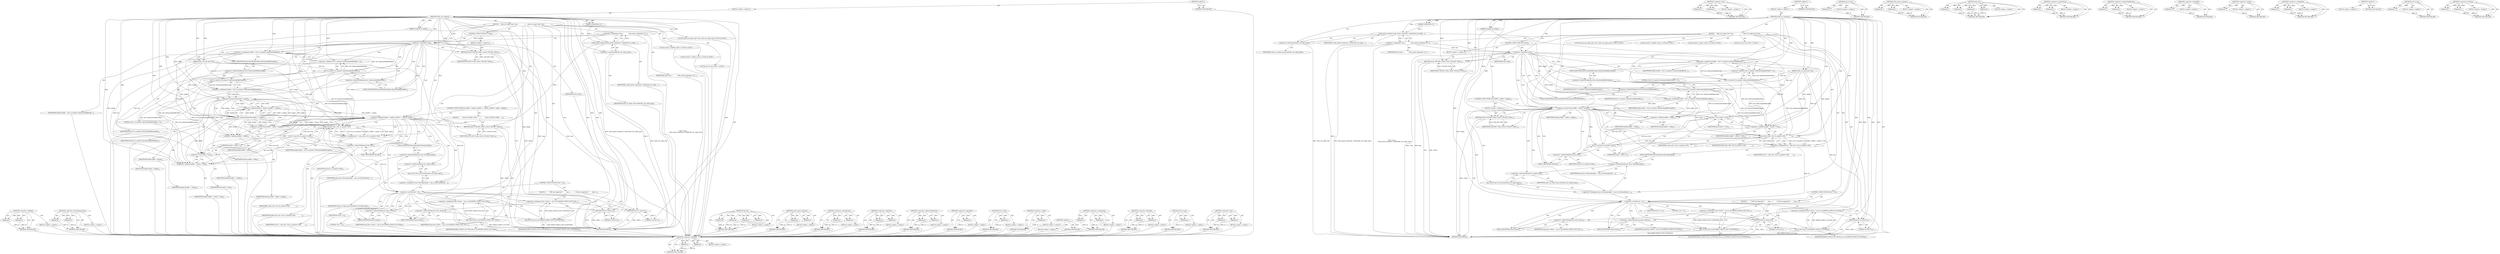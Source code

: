 digraph "&lt;operator&gt;.cast" {
vulnerable_141 [label=<(METHOD,&lt;operator&gt;.addition)>];
vulnerable_142 [label=<(PARAM,p1)>];
vulnerable_143 [label=<(PARAM,p2)>];
vulnerable_144 [label=<(BLOCK,&lt;empty&gt;,&lt;empty&gt;)>];
vulnerable_145 [label=<(METHOD_RETURN,ANY)>];
vulnerable_167 [label=<(METHOD,&lt;operator&gt;.cast)>];
vulnerable_168 [label=<(PARAM,p1)>];
vulnerable_169 [label=<(PARAM,p2)>];
vulnerable_170 [label=<(BLOCK,&lt;empty&gt;,&lt;empty&gt;)>];
vulnerable_171 [label=<(METHOD_RETURN,ANY)>];
vulnerable_6 [label=<(METHOD,&lt;global&gt;)<SUB>1</SUB>>];
vulnerable_7 [label=<(BLOCK,&lt;empty&gt;,&lt;empty&gt;)<SUB>1</SUB>>];
vulnerable_8 [label=<(METHOD,rndis_set_response)<SUB>1</SUB>>];
vulnerable_9 [label=<(PARAM,USBNetState *s)<SUB>1</SUB>>];
vulnerable_10 [label=<(PARAM,rndis_set_msg_type *buf)<SUB>2</SUB>>];
vulnerable_11 [label=<(PARAM,unsigned int length)<SUB>2</SUB>>];
vulnerable_12 [label=<(BLOCK,{
    rndis_set_cmplt_type *resp =
            ...,{
    rndis_set_cmplt_type *resp =
            ...)<SUB>3</SUB>>];
vulnerable_13 [label="<(LOCAL,rndis_set_cmplt_type* resp: rndis_set_cmplt_type*)<SUB>4</SUB>>"];
vulnerable_14 [label=<(&lt;operator&gt;.assignment,*resp =
            rndis_queue_response(s, siz...)<SUB>4</SUB>>];
vulnerable_15 [label=<(IDENTIFIER,resp,*resp =
            rndis_queue_response(s, siz...)<SUB>4</SUB>>];
vulnerable_16 [label=<(rndis_queue_response,rndis_queue_response(s, sizeof(rndis_set_cmplt_...)<SUB>5</SUB>>];
vulnerable_17 [label=<(IDENTIFIER,s,rndis_queue_response(s, sizeof(rndis_set_cmplt_...)<SUB>5</SUB>>];
vulnerable_18 [label=<(&lt;operator&gt;.sizeOf,sizeof(rndis_set_cmplt_type))<SUB>5</SUB>>];
vulnerable_19 [label=<(IDENTIFIER,rndis_set_cmplt_type,sizeof(rndis_set_cmplt_type))<SUB>5</SUB>>];
vulnerable_20 [label="<(LOCAL,uint32_t bufoffs: uint32_t)<SUB>6</SUB>>"];
vulnerable_21 [label="<(LOCAL,uint32_t buflen: uint32_t)<SUB>6</SUB>>"];
vulnerable_22 [label="<(LOCAL,int ret: int)<SUB>7</SUB>>"];
vulnerable_23 [label=<(CONTROL_STRUCTURE,IF,if (!resp))<SUB>9</SUB>>];
vulnerable_24 [label=<(&lt;operator&gt;.logicalNot,!resp)<SUB>9</SUB>>];
vulnerable_25 [label=<(IDENTIFIER,resp,!resp)<SUB>9</SUB>>];
vulnerable_26 [label=<(BLOCK,&lt;empty&gt;,&lt;empty&gt;)<SUB>10</SUB>>];
vulnerable_27 [label=<(RETURN,return USB_RET_STALL;,return USB_RET_STALL;)<SUB>10</SUB>>];
vulnerable_28 [label=<(IDENTIFIER,USB_RET_STALL,return USB_RET_STALL;)<SUB>10</SUB>>];
vulnerable_29 [label=<(&lt;operator&gt;.assignment,bufoffs = le32_to_cpu(buf-&gt;InformationBufferOff...)<SUB>13</SUB>>];
vulnerable_30 [label=<(IDENTIFIER,bufoffs,bufoffs = le32_to_cpu(buf-&gt;InformationBufferOff...)<SUB>13</SUB>>];
vulnerable_31 [label=<(&lt;operator&gt;.addition,le32_to_cpu(buf-&gt;InformationBufferOffset) + 8)<SUB>13</SUB>>];
vulnerable_32 [label=<(le32_to_cpu,le32_to_cpu(buf-&gt;InformationBufferOffset))<SUB>13</SUB>>];
vulnerable_33 [label=<(&lt;operator&gt;.indirectFieldAccess,buf-&gt;InformationBufferOffset)<SUB>13</SUB>>];
vulnerable_34 [label=<(IDENTIFIER,buf,le32_to_cpu(buf-&gt;InformationBufferOffset))<SUB>13</SUB>>];
vulnerable_35 [label=<(FIELD_IDENTIFIER,InformationBufferOffset,InformationBufferOffset)<SUB>13</SUB>>];
vulnerable_36 [label=<(LITERAL,8,le32_to_cpu(buf-&gt;InformationBufferOffset) + 8)<SUB>13</SUB>>];
vulnerable_37 [label=<(&lt;operator&gt;.assignment,buflen = le32_to_cpu(buf-&gt;InformationBufferLength))<SUB>14</SUB>>];
vulnerable_38 [label=<(IDENTIFIER,buflen,buflen = le32_to_cpu(buf-&gt;InformationBufferLength))<SUB>14</SUB>>];
vulnerable_39 [label=<(le32_to_cpu,le32_to_cpu(buf-&gt;InformationBufferLength))<SUB>14</SUB>>];
vulnerable_40 [label=<(&lt;operator&gt;.indirectFieldAccess,buf-&gt;InformationBufferLength)<SUB>14</SUB>>];
vulnerable_41 [label=<(IDENTIFIER,buf,le32_to_cpu(buf-&gt;InformationBufferLength))<SUB>14</SUB>>];
vulnerable_42 [label=<(FIELD_IDENTIFIER,InformationBufferLength,InformationBufferLength)<SUB>14</SUB>>];
vulnerable_43 [label=<(CONTROL_STRUCTURE,IF,if (bufoffs + buflen &gt; length))<SUB>15</SUB>>];
vulnerable_44 [label=<(&lt;operator&gt;.greaterThan,bufoffs + buflen &gt; length)<SUB>15</SUB>>];
vulnerable_45 [label=<(&lt;operator&gt;.addition,bufoffs + buflen)<SUB>15</SUB>>];
vulnerable_46 [label=<(IDENTIFIER,bufoffs,bufoffs + buflen)<SUB>15</SUB>>];
vulnerable_47 [label=<(IDENTIFIER,buflen,bufoffs + buflen)<SUB>15</SUB>>];
vulnerable_48 [label=<(IDENTIFIER,length,bufoffs + buflen &gt; length)<SUB>15</SUB>>];
vulnerable_49 [label=<(BLOCK,&lt;empty&gt;,&lt;empty&gt;)<SUB>16</SUB>>];
vulnerable_50 [label=<(RETURN,return USB_RET_STALL;,return USB_RET_STALL;)<SUB>16</SUB>>];
vulnerable_51 [label=<(IDENTIFIER,USB_RET_STALL,return USB_RET_STALL;)<SUB>16</SUB>>];
vulnerable_52 [label=<(&lt;operator&gt;.assignment,ret = ndis_set(s, le32_to_cpu(buf-&gt;OID),
      ...)<SUB>18</SUB>>];
vulnerable_53 [label=<(IDENTIFIER,ret,ret = ndis_set(s, le32_to_cpu(buf-&gt;OID),
      ...)<SUB>18</SUB>>];
vulnerable_54 [label=<(ndis_set,ndis_set(s, le32_to_cpu(buf-&gt;OID),
            ...)<SUB>18</SUB>>];
vulnerable_55 [label=<(IDENTIFIER,s,ndis_set(s, le32_to_cpu(buf-&gt;OID),
            ...)<SUB>18</SUB>>];
vulnerable_56 [label=<(le32_to_cpu,le32_to_cpu(buf-&gt;OID))<SUB>18</SUB>>];
vulnerable_57 [label=<(&lt;operator&gt;.indirectFieldAccess,buf-&gt;OID)<SUB>18</SUB>>];
vulnerable_58 [label=<(IDENTIFIER,buf,le32_to_cpu(buf-&gt;OID))<SUB>18</SUB>>];
vulnerable_59 [label=<(FIELD_IDENTIFIER,OID,OID)<SUB>18</SUB>>];
vulnerable_60 [label=<(&lt;operator&gt;.addition,bufoffs + (uint8_t *) buf)<SUB>19</SUB>>];
vulnerable_61 [label=<(IDENTIFIER,bufoffs,bufoffs + (uint8_t *) buf)<SUB>19</SUB>>];
vulnerable_62 [label=<(&lt;operator&gt;.cast,(uint8_t *) buf)<SUB>19</SUB>>];
vulnerable_63 [label=<(UNKNOWN,uint8_t *,uint8_t *)<SUB>19</SUB>>];
vulnerable_64 [label=<(IDENTIFIER,buf,(uint8_t *) buf)<SUB>19</SUB>>];
vulnerable_65 [label=<(IDENTIFIER,buflen,ndis_set(s, le32_to_cpu(buf-&gt;OID),
            ...)<SUB>19</SUB>>];
vulnerable_66 [label=<(&lt;operator&gt;.assignment,resp-&gt;MessageLength = cpu_to_le32(sizeof(rndis_...)<SUB>20</SUB>>];
vulnerable_67 [label=<(&lt;operator&gt;.indirectFieldAccess,resp-&gt;MessageLength)<SUB>20</SUB>>];
vulnerable_68 [label=<(IDENTIFIER,resp,resp-&gt;MessageLength = cpu_to_le32(sizeof(rndis_...)<SUB>20</SUB>>];
vulnerable_69 [label=<(FIELD_IDENTIFIER,MessageLength,MessageLength)<SUB>20</SUB>>];
vulnerable_70 [label=<(cpu_to_le32,cpu_to_le32(sizeof(rndis_set_cmplt_type)))<SUB>20</SUB>>];
vulnerable_71 [label=<(&lt;operator&gt;.sizeOf,sizeof(rndis_set_cmplt_type))<SUB>20</SUB>>];
vulnerable_72 [label=<(IDENTIFIER,rndis_set_cmplt_type,sizeof(rndis_set_cmplt_type))<SUB>20</SUB>>];
vulnerable_73 [label=<(CONTROL_STRUCTURE,IF,if (ret &lt; 0))<SUB>21</SUB>>];
vulnerable_74 [label=<(&lt;operator&gt;.lessThan,ret &lt; 0)<SUB>21</SUB>>];
vulnerable_75 [label=<(IDENTIFIER,ret,ret &lt; 0)<SUB>21</SUB>>];
vulnerable_76 [label=<(LITERAL,0,ret &lt; 0)<SUB>21</SUB>>];
vulnerable_77 [label=<(BLOCK,{
        /* OID not supported */
        resp-...,{
        /* OID not supported */
        resp-...)<SUB>21</SUB>>];
vulnerable_78 [label=<(&lt;operator&gt;.assignment,resp-&gt;Status = cpu_to_le32(RNDIS_STATUS_NOT_SUP...)<SUB>23</SUB>>];
vulnerable_79 [label=<(&lt;operator&gt;.indirectFieldAccess,resp-&gt;Status)<SUB>23</SUB>>];
vulnerable_80 [label=<(IDENTIFIER,resp,resp-&gt;Status = cpu_to_le32(RNDIS_STATUS_NOT_SUP...)<SUB>23</SUB>>];
vulnerable_81 [label=<(FIELD_IDENTIFIER,Status,Status)<SUB>23</SUB>>];
vulnerable_82 [label=<(cpu_to_le32,cpu_to_le32(RNDIS_STATUS_NOT_SUPPORTED))<SUB>23</SUB>>];
vulnerable_83 [label=<(IDENTIFIER,RNDIS_STATUS_NOT_SUPPORTED,cpu_to_le32(RNDIS_STATUS_NOT_SUPPORTED))<SUB>23</SUB>>];
vulnerable_84 [label=<(RETURN,return 0;,return 0;)<SUB>24</SUB>>];
vulnerable_85 [label=<(LITERAL,0,return 0;)<SUB>24</SUB>>];
vulnerable_86 [label=<(&lt;operator&gt;.assignment,resp-&gt;Status = cpu_to_le32(RNDIS_STATUS_SUCCESS))<SUB>26</SUB>>];
vulnerable_87 [label=<(&lt;operator&gt;.indirectFieldAccess,resp-&gt;Status)<SUB>26</SUB>>];
vulnerable_88 [label=<(IDENTIFIER,resp,resp-&gt;Status = cpu_to_le32(RNDIS_STATUS_SUCCESS))<SUB>26</SUB>>];
vulnerable_89 [label=<(FIELD_IDENTIFIER,Status,Status)<SUB>26</SUB>>];
vulnerable_90 [label=<(cpu_to_le32,cpu_to_le32(RNDIS_STATUS_SUCCESS))<SUB>26</SUB>>];
vulnerable_91 [label=<(IDENTIFIER,RNDIS_STATUS_SUCCESS,cpu_to_le32(RNDIS_STATUS_SUCCESS))<SUB>26</SUB>>];
vulnerable_92 [label=<(RETURN,return 0;,return 0;)<SUB>28</SUB>>];
vulnerable_93 [label=<(LITERAL,0,return 0;)<SUB>28</SUB>>];
vulnerable_94 [label=<(METHOD_RETURN,int)<SUB>1</SUB>>];
vulnerable_96 [label=<(METHOD_RETURN,ANY)<SUB>1</SUB>>];
vulnerable_172 [label=<(METHOD,cpu_to_le32)>];
vulnerable_173 [label=<(PARAM,p1)>];
vulnerable_174 [label=<(BLOCK,&lt;empty&gt;,&lt;empty&gt;)>];
vulnerable_175 [label=<(METHOD_RETURN,ANY)>];
vulnerable_128 [label=<(METHOD,rndis_queue_response)>];
vulnerable_129 [label=<(PARAM,p1)>];
vulnerable_130 [label=<(PARAM,p2)>];
vulnerable_131 [label=<(BLOCK,&lt;empty&gt;,&lt;empty&gt;)>];
vulnerable_132 [label=<(METHOD_RETURN,ANY)>];
vulnerable_160 [label=<(METHOD,ndis_set)>];
vulnerable_161 [label=<(PARAM,p1)>];
vulnerable_162 [label=<(PARAM,p2)>];
vulnerable_163 [label=<(PARAM,p3)>];
vulnerable_164 [label=<(PARAM,p4)>];
vulnerable_165 [label=<(BLOCK,&lt;empty&gt;,&lt;empty&gt;)>];
vulnerable_166 [label=<(METHOD_RETURN,ANY)>];
vulnerable_155 [label=<(METHOD,&lt;operator&gt;.greaterThan)>];
vulnerable_156 [label=<(PARAM,p1)>];
vulnerable_157 [label=<(PARAM,p2)>];
vulnerable_158 [label=<(BLOCK,&lt;empty&gt;,&lt;empty&gt;)>];
vulnerable_159 [label=<(METHOD_RETURN,ANY)>];
vulnerable_150 [label=<(METHOD,&lt;operator&gt;.indirectFieldAccess)>];
vulnerable_151 [label=<(PARAM,p1)>];
vulnerable_152 [label=<(PARAM,p2)>];
vulnerable_153 [label=<(BLOCK,&lt;empty&gt;,&lt;empty&gt;)>];
vulnerable_154 [label=<(METHOD_RETURN,ANY)>];
vulnerable_137 [label=<(METHOD,&lt;operator&gt;.logicalNot)>];
vulnerable_138 [label=<(PARAM,p1)>];
vulnerable_139 [label=<(BLOCK,&lt;empty&gt;,&lt;empty&gt;)>];
vulnerable_140 [label=<(METHOD_RETURN,ANY)>];
vulnerable_133 [label=<(METHOD,&lt;operator&gt;.sizeOf)>];
vulnerable_134 [label=<(PARAM,p1)>];
vulnerable_135 [label=<(BLOCK,&lt;empty&gt;,&lt;empty&gt;)>];
vulnerable_136 [label=<(METHOD_RETURN,ANY)>];
vulnerable_123 [label=<(METHOD,&lt;operator&gt;.assignment)>];
vulnerable_124 [label=<(PARAM,p1)>];
vulnerable_125 [label=<(PARAM,p2)>];
vulnerable_126 [label=<(BLOCK,&lt;empty&gt;,&lt;empty&gt;)>];
vulnerable_127 [label=<(METHOD_RETURN,ANY)>];
vulnerable_117 [label=<(METHOD,&lt;global&gt;)<SUB>1</SUB>>];
vulnerable_118 [label=<(BLOCK,&lt;empty&gt;,&lt;empty&gt;)>];
vulnerable_119 [label=<(METHOD_RETURN,ANY)>];
vulnerable_146 [label=<(METHOD,le32_to_cpu)>];
vulnerable_147 [label=<(PARAM,p1)>];
vulnerable_148 [label=<(BLOCK,&lt;empty&gt;,&lt;empty&gt;)>];
vulnerable_149 [label=<(METHOD_RETURN,ANY)>];
vulnerable_176 [label=<(METHOD,&lt;operator&gt;.lessThan)>];
vulnerable_177 [label=<(PARAM,p1)>];
vulnerable_178 [label=<(PARAM,p2)>];
vulnerable_179 [label=<(BLOCK,&lt;empty&gt;,&lt;empty&gt;)>];
vulnerable_180 [label=<(METHOD_RETURN,ANY)>];
fixed_149 [label=<(METHOD,&lt;operator&gt;.addition)>];
fixed_150 [label=<(PARAM,p1)>];
fixed_151 [label=<(PARAM,p2)>];
fixed_152 [label=<(BLOCK,&lt;empty&gt;,&lt;empty&gt;)>];
fixed_153 [label=<(METHOD_RETURN,ANY)>];
fixed_173 [label=<(METHOD,&lt;operator&gt;.greaterEqualsThan)>];
fixed_174 [label=<(PARAM,p1)>];
fixed_175 [label=<(PARAM,p2)>];
fixed_176 [label=<(BLOCK,&lt;empty&gt;,&lt;empty&gt;)>];
fixed_177 [label=<(METHOD_RETURN,ANY)>];
fixed_6 [label=<(METHOD,&lt;global&gt;)<SUB>1</SUB>>];
fixed_7 [label=<(BLOCK,&lt;empty&gt;,&lt;empty&gt;)<SUB>1</SUB>>];
fixed_8 [label=<(METHOD,rndis_set_response)<SUB>1</SUB>>];
fixed_9 [label=<(PARAM,USBNetState *s)<SUB>1</SUB>>];
fixed_10 [label=<(PARAM,rndis_set_msg_type *buf)<SUB>2</SUB>>];
fixed_11 [label=<(PARAM,unsigned int length)<SUB>2</SUB>>];
fixed_12 [label=<(BLOCK,{
    rndis_set_cmplt_type *resp =
            ...,{
    rndis_set_cmplt_type *resp =
            ...)<SUB>3</SUB>>];
fixed_13 [label="<(LOCAL,rndis_set_cmplt_type* resp: rndis_set_cmplt_type*)<SUB>4</SUB>>"];
fixed_14 [label=<(&lt;operator&gt;.assignment,*resp =
            rndis_queue_response(s, siz...)<SUB>4</SUB>>];
fixed_15 [label=<(IDENTIFIER,resp,*resp =
            rndis_queue_response(s, siz...)<SUB>4</SUB>>];
fixed_16 [label=<(rndis_queue_response,rndis_queue_response(s, sizeof(rndis_set_cmplt_...)<SUB>5</SUB>>];
fixed_17 [label=<(IDENTIFIER,s,rndis_queue_response(s, sizeof(rndis_set_cmplt_...)<SUB>5</SUB>>];
fixed_18 [label=<(&lt;operator&gt;.sizeOf,sizeof(rndis_set_cmplt_type))<SUB>5</SUB>>];
fixed_19 [label=<(IDENTIFIER,rndis_set_cmplt_type,sizeof(rndis_set_cmplt_type))<SUB>5</SUB>>];
fixed_20 [label="<(LOCAL,uint32_t bufoffs: uint32_t)<SUB>6</SUB>>"];
fixed_21 [label="<(LOCAL,uint32_t buflen: uint32_t)<SUB>6</SUB>>"];
fixed_22 [label="<(LOCAL,int ret: int)<SUB>7</SUB>>"];
fixed_23 [label=<(CONTROL_STRUCTURE,IF,if (!resp))<SUB>9</SUB>>];
fixed_24 [label=<(&lt;operator&gt;.logicalNot,!resp)<SUB>9</SUB>>];
fixed_25 [label=<(IDENTIFIER,resp,!resp)<SUB>9</SUB>>];
fixed_26 [label=<(BLOCK,&lt;empty&gt;,&lt;empty&gt;)<SUB>10</SUB>>];
fixed_27 [label=<(RETURN,return USB_RET_STALL;,return USB_RET_STALL;)<SUB>10</SUB>>];
fixed_28 [label=<(IDENTIFIER,USB_RET_STALL,return USB_RET_STALL;)<SUB>10</SUB>>];
fixed_29 [label=<(&lt;operator&gt;.assignment,bufoffs = le32_to_cpu(buf-&gt;InformationBufferOff...)<SUB>13</SUB>>];
fixed_30 [label=<(IDENTIFIER,bufoffs,bufoffs = le32_to_cpu(buf-&gt;InformationBufferOff...)<SUB>13</SUB>>];
fixed_31 [label=<(&lt;operator&gt;.addition,le32_to_cpu(buf-&gt;InformationBufferOffset) + 8)<SUB>13</SUB>>];
fixed_32 [label=<(le32_to_cpu,le32_to_cpu(buf-&gt;InformationBufferOffset))<SUB>13</SUB>>];
fixed_33 [label=<(&lt;operator&gt;.indirectFieldAccess,buf-&gt;InformationBufferOffset)<SUB>13</SUB>>];
fixed_34 [label=<(IDENTIFIER,buf,le32_to_cpu(buf-&gt;InformationBufferOffset))<SUB>13</SUB>>];
fixed_35 [label=<(FIELD_IDENTIFIER,InformationBufferOffset,InformationBufferOffset)<SUB>13</SUB>>];
fixed_36 [label=<(LITERAL,8,le32_to_cpu(buf-&gt;InformationBufferOffset) + 8)<SUB>13</SUB>>];
fixed_37 [label=<(&lt;operator&gt;.assignment,buflen = le32_to_cpu(buf-&gt;InformationBufferLength))<SUB>14</SUB>>];
fixed_38 [label=<(IDENTIFIER,buflen,buflen = le32_to_cpu(buf-&gt;InformationBufferLength))<SUB>14</SUB>>];
fixed_39 [label=<(le32_to_cpu,le32_to_cpu(buf-&gt;InformationBufferLength))<SUB>14</SUB>>];
fixed_40 [label=<(&lt;operator&gt;.indirectFieldAccess,buf-&gt;InformationBufferLength)<SUB>14</SUB>>];
fixed_41 [label=<(IDENTIFIER,buf,le32_to_cpu(buf-&gt;InformationBufferLength))<SUB>14</SUB>>];
fixed_42 [label=<(FIELD_IDENTIFIER,InformationBufferLength,InformationBufferLength)<SUB>14</SUB>>];
fixed_43 [label=<(CONTROL_STRUCTURE,IF,if (buflen &gt; length || bufoffs &gt;= length || bufoffs + buflen &gt; length))<SUB>15</SUB>>];
fixed_44 [label=<(&lt;operator&gt;.logicalOr,buflen &gt; length || bufoffs &gt;= length || bufoffs...)<SUB>15</SUB>>];
fixed_45 [label=<(&lt;operator&gt;.logicalOr,buflen &gt; length || bufoffs &gt;= length)<SUB>15</SUB>>];
fixed_46 [label=<(&lt;operator&gt;.greaterThan,buflen &gt; length)<SUB>15</SUB>>];
fixed_47 [label=<(IDENTIFIER,buflen,buflen &gt; length)<SUB>15</SUB>>];
fixed_48 [label=<(IDENTIFIER,length,buflen &gt; length)<SUB>15</SUB>>];
fixed_49 [label=<(&lt;operator&gt;.greaterEqualsThan,bufoffs &gt;= length)<SUB>15</SUB>>];
fixed_50 [label=<(IDENTIFIER,bufoffs,bufoffs &gt;= length)<SUB>15</SUB>>];
fixed_51 [label=<(IDENTIFIER,length,bufoffs &gt;= length)<SUB>15</SUB>>];
fixed_52 [label=<(&lt;operator&gt;.greaterThan,bufoffs + buflen &gt; length)<SUB>15</SUB>>];
fixed_53 [label=<(&lt;operator&gt;.addition,bufoffs + buflen)<SUB>15</SUB>>];
fixed_54 [label=<(IDENTIFIER,bufoffs,bufoffs + buflen)<SUB>15</SUB>>];
fixed_55 [label=<(IDENTIFIER,buflen,bufoffs + buflen)<SUB>15</SUB>>];
fixed_56 [label=<(IDENTIFIER,length,bufoffs + buflen &gt; length)<SUB>15</SUB>>];
fixed_57 [label=<(BLOCK,{
         return USB_RET_STALL;
    },{
         return USB_RET_STALL;
    })<SUB>15</SUB>>];
fixed_58 [label=<(RETURN,return USB_RET_STALL;,return USB_RET_STALL;)<SUB>16</SUB>>];
fixed_59 [label=<(IDENTIFIER,USB_RET_STALL,return USB_RET_STALL;)<SUB>16</SUB>>];
fixed_60 [label=<(&lt;operator&gt;.assignment,ret = ndis_set(s, le32_to_cpu(buf-&gt;OID),
      ...)<SUB>19</SUB>>];
fixed_61 [label=<(IDENTIFIER,ret,ret = ndis_set(s, le32_to_cpu(buf-&gt;OID),
      ...)<SUB>19</SUB>>];
fixed_62 [label=<(ndis_set,ndis_set(s, le32_to_cpu(buf-&gt;OID),
            ...)<SUB>19</SUB>>];
fixed_63 [label=<(IDENTIFIER,s,ndis_set(s, le32_to_cpu(buf-&gt;OID),
            ...)<SUB>19</SUB>>];
fixed_64 [label=<(le32_to_cpu,le32_to_cpu(buf-&gt;OID))<SUB>19</SUB>>];
fixed_65 [label=<(&lt;operator&gt;.indirectFieldAccess,buf-&gt;OID)<SUB>19</SUB>>];
fixed_66 [label=<(IDENTIFIER,buf,le32_to_cpu(buf-&gt;OID))<SUB>19</SUB>>];
fixed_67 [label=<(FIELD_IDENTIFIER,OID,OID)<SUB>19</SUB>>];
fixed_68 [label=<(&lt;operator&gt;.addition,bufoffs + (uint8_t *) buf)<SUB>20</SUB>>];
fixed_69 [label=<(IDENTIFIER,bufoffs,bufoffs + (uint8_t *) buf)<SUB>20</SUB>>];
fixed_70 [label=<(&lt;operator&gt;.cast,(uint8_t *) buf)<SUB>20</SUB>>];
fixed_71 [label=<(UNKNOWN,uint8_t *,uint8_t *)<SUB>20</SUB>>];
fixed_72 [label=<(IDENTIFIER,buf,(uint8_t *) buf)<SUB>20</SUB>>];
fixed_73 [label=<(IDENTIFIER,buflen,ndis_set(s, le32_to_cpu(buf-&gt;OID),
            ...)<SUB>20</SUB>>];
fixed_74 [label=<(&lt;operator&gt;.assignment,resp-&gt;MessageLength = cpu_to_le32(sizeof(rndis_...)<SUB>21</SUB>>];
fixed_75 [label=<(&lt;operator&gt;.indirectFieldAccess,resp-&gt;MessageLength)<SUB>21</SUB>>];
fixed_76 [label=<(IDENTIFIER,resp,resp-&gt;MessageLength = cpu_to_le32(sizeof(rndis_...)<SUB>21</SUB>>];
fixed_77 [label=<(FIELD_IDENTIFIER,MessageLength,MessageLength)<SUB>21</SUB>>];
fixed_78 [label=<(cpu_to_le32,cpu_to_le32(sizeof(rndis_set_cmplt_type)))<SUB>21</SUB>>];
fixed_79 [label=<(&lt;operator&gt;.sizeOf,sizeof(rndis_set_cmplt_type))<SUB>21</SUB>>];
fixed_80 [label=<(IDENTIFIER,rndis_set_cmplt_type,sizeof(rndis_set_cmplt_type))<SUB>21</SUB>>];
fixed_81 [label=<(CONTROL_STRUCTURE,IF,if (ret &lt; 0))<SUB>22</SUB>>];
fixed_82 [label=<(&lt;operator&gt;.lessThan,ret &lt; 0)<SUB>22</SUB>>];
fixed_83 [label=<(IDENTIFIER,ret,ret &lt; 0)<SUB>22</SUB>>];
fixed_84 [label=<(LITERAL,0,ret &lt; 0)<SUB>22</SUB>>];
fixed_85 [label=<(BLOCK,{
        /* OID not supported */
        resp-...,{
        /* OID not supported */
        resp-...)<SUB>22</SUB>>];
fixed_86 [label=<(&lt;operator&gt;.assignment,resp-&gt;Status = cpu_to_le32(RNDIS_STATUS_NOT_SUP...)<SUB>24</SUB>>];
fixed_87 [label=<(&lt;operator&gt;.indirectFieldAccess,resp-&gt;Status)<SUB>24</SUB>>];
fixed_88 [label=<(IDENTIFIER,resp,resp-&gt;Status = cpu_to_le32(RNDIS_STATUS_NOT_SUP...)<SUB>24</SUB>>];
fixed_89 [label=<(FIELD_IDENTIFIER,Status,Status)<SUB>24</SUB>>];
fixed_90 [label=<(cpu_to_le32,cpu_to_le32(RNDIS_STATUS_NOT_SUPPORTED))<SUB>24</SUB>>];
fixed_91 [label=<(IDENTIFIER,RNDIS_STATUS_NOT_SUPPORTED,cpu_to_le32(RNDIS_STATUS_NOT_SUPPORTED))<SUB>24</SUB>>];
fixed_92 [label=<(RETURN,return 0;,return 0;)<SUB>25</SUB>>];
fixed_93 [label=<(LITERAL,0,return 0;)<SUB>25</SUB>>];
fixed_94 [label=<(&lt;operator&gt;.assignment,resp-&gt;Status = cpu_to_le32(RNDIS_STATUS_SUCCESS))<SUB>27</SUB>>];
fixed_95 [label=<(&lt;operator&gt;.indirectFieldAccess,resp-&gt;Status)<SUB>27</SUB>>];
fixed_96 [label=<(IDENTIFIER,resp,resp-&gt;Status = cpu_to_le32(RNDIS_STATUS_SUCCESS))<SUB>27</SUB>>];
fixed_97 [label=<(FIELD_IDENTIFIER,Status,Status)<SUB>27</SUB>>];
fixed_98 [label=<(cpu_to_le32,cpu_to_le32(RNDIS_STATUS_SUCCESS))<SUB>27</SUB>>];
fixed_99 [label=<(IDENTIFIER,RNDIS_STATUS_SUCCESS,cpu_to_le32(RNDIS_STATUS_SUCCESS))<SUB>27</SUB>>];
fixed_100 [label=<(RETURN,return 0;,return 0;)<SUB>29</SUB>>];
fixed_101 [label=<(LITERAL,0,return 0;)<SUB>29</SUB>>];
fixed_102 [label=<(METHOD_RETURN,int)<SUB>1</SUB>>];
fixed_104 [label=<(METHOD_RETURN,ANY)<SUB>1</SUB>>];
fixed_178 [label=<(METHOD,ndis_set)>];
fixed_179 [label=<(PARAM,p1)>];
fixed_180 [label=<(PARAM,p2)>];
fixed_181 [label=<(PARAM,p3)>];
fixed_182 [label=<(PARAM,p4)>];
fixed_183 [label=<(BLOCK,&lt;empty&gt;,&lt;empty&gt;)>];
fixed_184 [label=<(METHOD_RETURN,ANY)>];
fixed_136 [label=<(METHOD,rndis_queue_response)>];
fixed_137 [label=<(PARAM,p1)>];
fixed_138 [label=<(PARAM,p2)>];
fixed_139 [label=<(BLOCK,&lt;empty&gt;,&lt;empty&gt;)>];
fixed_140 [label=<(METHOD_RETURN,ANY)>];
fixed_168 [label=<(METHOD,&lt;operator&gt;.greaterThan)>];
fixed_169 [label=<(PARAM,p1)>];
fixed_170 [label=<(PARAM,p2)>];
fixed_171 [label=<(BLOCK,&lt;empty&gt;,&lt;empty&gt;)>];
fixed_172 [label=<(METHOD_RETURN,ANY)>];
fixed_163 [label=<(METHOD,&lt;operator&gt;.logicalOr)>];
fixed_164 [label=<(PARAM,p1)>];
fixed_165 [label=<(PARAM,p2)>];
fixed_166 [label=<(BLOCK,&lt;empty&gt;,&lt;empty&gt;)>];
fixed_167 [label=<(METHOD_RETURN,ANY)>];
fixed_158 [label=<(METHOD,&lt;operator&gt;.indirectFieldAccess)>];
fixed_159 [label=<(PARAM,p1)>];
fixed_160 [label=<(PARAM,p2)>];
fixed_161 [label=<(BLOCK,&lt;empty&gt;,&lt;empty&gt;)>];
fixed_162 [label=<(METHOD_RETURN,ANY)>];
fixed_145 [label=<(METHOD,&lt;operator&gt;.logicalNot)>];
fixed_146 [label=<(PARAM,p1)>];
fixed_147 [label=<(BLOCK,&lt;empty&gt;,&lt;empty&gt;)>];
fixed_148 [label=<(METHOD_RETURN,ANY)>];
fixed_190 [label=<(METHOD,cpu_to_le32)>];
fixed_191 [label=<(PARAM,p1)>];
fixed_192 [label=<(BLOCK,&lt;empty&gt;,&lt;empty&gt;)>];
fixed_193 [label=<(METHOD_RETURN,ANY)>];
fixed_141 [label=<(METHOD,&lt;operator&gt;.sizeOf)>];
fixed_142 [label=<(PARAM,p1)>];
fixed_143 [label=<(BLOCK,&lt;empty&gt;,&lt;empty&gt;)>];
fixed_144 [label=<(METHOD_RETURN,ANY)>];
fixed_131 [label=<(METHOD,&lt;operator&gt;.assignment)>];
fixed_132 [label=<(PARAM,p1)>];
fixed_133 [label=<(PARAM,p2)>];
fixed_134 [label=<(BLOCK,&lt;empty&gt;,&lt;empty&gt;)>];
fixed_135 [label=<(METHOD_RETURN,ANY)>];
fixed_125 [label=<(METHOD,&lt;global&gt;)<SUB>1</SUB>>];
fixed_126 [label=<(BLOCK,&lt;empty&gt;,&lt;empty&gt;)>];
fixed_127 [label=<(METHOD_RETURN,ANY)>];
fixed_194 [label=<(METHOD,&lt;operator&gt;.lessThan)>];
fixed_195 [label=<(PARAM,p1)>];
fixed_196 [label=<(PARAM,p2)>];
fixed_197 [label=<(BLOCK,&lt;empty&gt;,&lt;empty&gt;)>];
fixed_198 [label=<(METHOD_RETURN,ANY)>];
fixed_154 [label=<(METHOD,le32_to_cpu)>];
fixed_155 [label=<(PARAM,p1)>];
fixed_156 [label=<(BLOCK,&lt;empty&gt;,&lt;empty&gt;)>];
fixed_157 [label=<(METHOD_RETURN,ANY)>];
fixed_185 [label=<(METHOD,&lt;operator&gt;.cast)>];
fixed_186 [label=<(PARAM,p1)>];
fixed_187 [label=<(PARAM,p2)>];
fixed_188 [label=<(BLOCK,&lt;empty&gt;,&lt;empty&gt;)>];
fixed_189 [label=<(METHOD_RETURN,ANY)>];
vulnerable_141 -> vulnerable_142  [key=0, label="AST: "];
vulnerable_141 -> vulnerable_142  [key=1, label="DDG: "];
vulnerable_141 -> vulnerable_144  [key=0, label="AST: "];
vulnerable_141 -> vulnerable_143  [key=0, label="AST: "];
vulnerable_141 -> vulnerable_143  [key=1, label="DDG: "];
vulnerable_141 -> vulnerable_145  [key=0, label="AST: "];
vulnerable_141 -> vulnerable_145  [key=1, label="CFG: "];
vulnerable_142 -> vulnerable_145  [key=0, label="DDG: p1"];
vulnerable_143 -> vulnerable_145  [key=0, label="DDG: p2"];
vulnerable_167 -> vulnerable_168  [key=0, label="AST: "];
vulnerable_167 -> vulnerable_168  [key=1, label="DDG: "];
vulnerable_167 -> vulnerable_170  [key=0, label="AST: "];
vulnerable_167 -> vulnerable_169  [key=0, label="AST: "];
vulnerable_167 -> vulnerable_169  [key=1, label="DDG: "];
vulnerable_167 -> vulnerable_171  [key=0, label="AST: "];
vulnerable_167 -> vulnerable_171  [key=1, label="CFG: "];
vulnerable_168 -> vulnerable_171  [key=0, label="DDG: p1"];
vulnerable_169 -> vulnerable_171  [key=0, label="DDG: p2"];
vulnerable_6 -> vulnerable_7  [key=0, label="AST: "];
vulnerable_6 -> vulnerable_96  [key=0, label="AST: "];
vulnerable_6 -> vulnerable_96  [key=1, label="CFG: "];
vulnerable_7 -> vulnerable_8  [key=0, label="AST: "];
vulnerable_8 -> vulnerable_9  [key=0, label="AST: "];
vulnerable_8 -> vulnerable_9  [key=1, label="DDG: "];
vulnerable_8 -> vulnerable_10  [key=0, label="AST: "];
vulnerable_8 -> vulnerable_10  [key=1, label="DDG: "];
vulnerable_8 -> vulnerable_11  [key=0, label="AST: "];
vulnerable_8 -> vulnerable_11  [key=1, label="DDG: "];
vulnerable_8 -> vulnerable_12  [key=0, label="AST: "];
vulnerable_8 -> vulnerable_94  [key=0, label="AST: "];
vulnerable_8 -> vulnerable_18  [key=0, label="CFG: "];
vulnerable_8 -> vulnerable_29  [key=0, label="DDG: "];
vulnerable_8 -> vulnerable_92  [key=0, label="DDG: "];
vulnerable_8 -> vulnerable_93  [key=0, label="DDG: "];
vulnerable_8 -> vulnerable_16  [key=0, label="DDG: "];
vulnerable_8 -> vulnerable_24  [key=0, label="DDG: "];
vulnerable_8 -> vulnerable_27  [key=0, label="DDG: "];
vulnerable_8 -> vulnerable_31  [key=0, label="DDG: "];
vulnerable_8 -> vulnerable_44  [key=0, label="DDG: "];
vulnerable_8 -> vulnerable_50  [key=0, label="DDG: "];
vulnerable_8 -> vulnerable_54  [key=0, label="DDG: "];
vulnerable_8 -> vulnerable_74  [key=0, label="DDG: "];
vulnerable_8 -> vulnerable_84  [key=0, label="DDG: "];
vulnerable_8 -> vulnerable_90  [key=0, label="DDG: "];
vulnerable_8 -> vulnerable_28  [key=0, label="DDG: "];
vulnerable_8 -> vulnerable_45  [key=0, label="DDG: "];
vulnerable_8 -> vulnerable_51  [key=0, label="DDG: "];
vulnerable_8 -> vulnerable_60  [key=0, label="DDG: "];
vulnerable_8 -> vulnerable_85  [key=0, label="DDG: "];
vulnerable_8 -> vulnerable_62  [key=0, label="DDG: "];
vulnerable_8 -> vulnerable_82  [key=0, label="DDG: "];
vulnerable_9 -> vulnerable_16  [key=0, label="DDG: s"];
vulnerable_10 -> vulnerable_94  [key=0, label="DDG: buf"];
vulnerable_10 -> vulnerable_39  [key=0, label="DDG: buf"];
vulnerable_10 -> vulnerable_54  [key=0, label="DDG: buf"];
vulnerable_10 -> vulnerable_32  [key=0, label="DDG: buf"];
vulnerable_10 -> vulnerable_56  [key=0, label="DDG: buf"];
vulnerable_10 -> vulnerable_60  [key=0, label="DDG: buf"];
vulnerable_10 -> vulnerable_62  [key=0, label="DDG: buf"];
vulnerable_11 -> vulnerable_94  [key=0, label="DDG: length"];
vulnerable_11 -> vulnerable_44  [key=0, label="DDG: length"];
vulnerable_12 -> vulnerable_13  [key=0, label="AST: "];
vulnerable_12 -> vulnerable_14  [key=0, label="AST: "];
vulnerable_12 -> vulnerable_20  [key=0, label="AST: "];
vulnerable_12 -> vulnerable_21  [key=0, label="AST: "];
vulnerable_12 -> vulnerable_22  [key=0, label="AST: "];
vulnerable_12 -> vulnerable_23  [key=0, label="AST: "];
vulnerable_12 -> vulnerable_29  [key=0, label="AST: "];
vulnerable_12 -> vulnerable_37  [key=0, label="AST: "];
vulnerable_12 -> vulnerable_43  [key=0, label="AST: "];
vulnerable_12 -> vulnerable_52  [key=0, label="AST: "];
vulnerable_12 -> vulnerable_66  [key=0, label="AST: "];
vulnerable_12 -> vulnerable_73  [key=0, label="AST: "];
vulnerable_12 -> vulnerable_86  [key=0, label="AST: "];
vulnerable_12 -> vulnerable_92  [key=0, label="AST: "];
vulnerable_14 -> vulnerable_15  [key=0, label="AST: "];
vulnerable_14 -> vulnerable_16  [key=0, label="AST: "];
vulnerable_14 -> vulnerable_24  [key=0, label="CFG: "];
vulnerable_14 -> vulnerable_24  [key=1, label="DDG: resp"];
vulnerable_14 -> vulnerable_94  [key=0, label="DDG: rndis_queue_response(s, sizeof(rndis_set_cmplt_type))"];
vulnerable_14 -> vulnerable_94  [key=1, label="DDG: *resp =
            rndis_queue_response(s, sizeof(rndis_set_cmplt_type))"];
vulnerable_16 -> vulnerable_17  [key=0, label="AST: "];
vulnerable_16 -> vulnerable_18  [key=0, label="AST: "];
vulnerable_16 -> vulnerable_14  [key=0, label="CFG: "];
vulnerable_16 -> vulnerable_14  [key=1, label="DDG: s"];
vulnerable_16 -> vulnerable_94  [key=0, label="DDG: s"];
vulnerable_16 -> vulnerable_54  [key=0, label="DDG: s"];
vulnerable_18 -> vulnerable_19  [key=0, label="AST: "];
vulnerable_18 -> vulnerable_16  [key=0, label="CFG: "];
vulnerable_18 -> vulnerable_94  [key=0, label="DDG: rndis_set_cmplt_type"];
vulnerable_23 -> vulnerable_24  [key=0, label="AST: "];
vulnerable_23 -> vulnerable_26  [key=0, label="AST: "];
vulnerable_24 -> vulnerable_25  [key=0, label="AST: "];
vulnerable_24 -> vulnerable_27  [key=0, label="CFG: "];
vulnerable_24 -> vulnerable_27  [key=1, label="CDG: "];
vulnerable_24 -> vulnerable_35  [key=0, label="CFG: "];
vulnerable_24 -> vulnerable_35  [key=1, label="CDG: "];
vulnerable_24 -> vulnerable_94  [key=0, label="DDG: resp"];
vulnerable_24 -> vulnerable_94  [key=1, label="DDG: !resp"];
vulnerable_24 -> vulnerable_32  [key=0, label="CDG: "];
vulnerable_24 -> vulnerable_42  [key=0, label="CDG: "];
vulnerable_24 -> vulnerable_37  [key=0, label="CDG: "];
vulnerable_24 -> vulnerable_45  [key=0, label="CDG: "];
vulnerable_24 -> vulnerable_40  [key=0, label="CDG: "];
vulnerable_24 -> vulnerable_29  [key=0, label="CDG: "];
vulnerable_24 -> vulnerable_44  [key=0, label="CDG: "];
vulnerable_24 -> vulnerable_33  [key=0, label="CDG: "];
vulnerable_24 -> vulnerable_39  [key=0, label="CDG: "];
vulnerable_24 -> vulnerable_31  [key=0, label="CDG: "];
vulnerable_26 -> vulnerable_27  [key=0, label="AST: "];
vulnerable_27 -> vulnerable_28  [key=0, label="AST: "];
vulnerable_27 -> vulnerable_94  [key=0, label="CFG: "];
vulnerable_27 -> vulnerable_94  [key=1, label="DDG: &lt;RET&gt;"];
vulnerable_28 -> vulnerable_27  [key=0, label="DDG: USB_RET_STALL"];
vulnerable_29 -> vulnerable_30  [key=0, label="AST: "];
vulnerable_29 -> vulnerable_31  [key=0, label="AST: "];
vulnerable_29 -> vulnerable_42  [key=0, label="CFG: "];
vulnerable_29 -> vulnerable_44  [key=0, label="DDG: bufoffs"];
vulnerable_29 -> vulnerable_54  [key=0, label="DDG: bufoffs"];
vulnerable_29 -> vulnerable_45  [key=0, label="DDG: bufoffs"];
vulnerable_29 -> vulnerable_60  [key=0, label="DDG: bufoffs"];
vulnerable_31 -> vulnerable_32  [key=0, label="AST: "];
vulnerable_31 -> vulnerable_36  [key=0, label="AST: "];
vulnerable_31 -> vulnerable_29  [key=0, label="CFG: "];
vulnerable_32 -> vulnerable_33  [key=0, label="AST: "];
vulnerable_32 -> vulnerable_31  [key=0, label="CFG: "];
vulnerable_32 -> vulnerable_31  [key=1, label="DDG: buf-&gt;InformationBufferOffset"];
vulnerable_32 -> vulnerable_29  [key=0, label="DDG: buf-&gt;InformationBufferOffset"];
vulnerable_32 -> vulnerable_54  [key=0, label="DDG: buf-&gt;InformationBufferOffset"];
vulnerable_32 -> vulnerable_60  [key=0, label="DDG: buf-&gt;InformationBufferOffset"];
vulnerable_32 -> vulnerable_62  [key=0, label="DDG: buf-&gt;InformationBufferOffset"];
vulnerable_33 -> vulnerable_34  [key=0, label="AST: "];
vulnerable_33 -> vulnerable_35  [key=0, label="AST: "];
vulnerable_33 -> vulnerable_32  [key=0, label="CFG: "];
vulnerable_35 -> vulnerable_33  [key=0, label="CFG: "];
vulnerable_37 -> vulnerable_38  [key=0, label="AST: "];
vulnerable_37 -> vulnerable_39  [key=0, label="AST: "];
vulnerable_37 -> vulnerable_45  [key=0, label="CFG: "];
vulnerable_37 -> vulnerable_45  [key=1, label="DDG: buflen"];
vulnerable_37 -> vulnerable_44  [key=0, label="DDG: buflen"];
vulnerable_37 -> vulnerable_54  [key=0, label="DDG: buflen"];
vulnerable_39 -> vulnerable_40  [key=0, label="AST: "];
vulnerable_39 -> vulnerable_37  [key=0, label="CFG: "];
vulnerable_39 -> vulnerable_37  [key=1, label="DDG: buf-&gt;InformationBufferLength"];
vulnerable_39 -> vulnerable_54  [key=0, label="DDG: buf-&gt;InformationBufferLength"];
vulnerable_39 -> vulnerable_60  [key=0, label="DDG: buf-&gt;InformationBufferLength"];
vulnerable_39 -> vulnerable_62  [key=0, label="DDG: buf-&gt;InformationBufferLength"];
vulnerable_40 -> vulnerable_41  [key=0, label="AST: "];
vulnerable_40 -> vulnerable_42  [key=0, label="AST: "];
vulnerable_40 -> vulnerable_39  [key=0, label="CFG: "];
vulnerable_42 -> vulnerable_40  [key=0, label="CFG: "];
vulnerable_43 -> vulnerable_44  [key=0, label="AST: "];
vulnerable_43 -> vulnerable_49  [key=0, label="AST: "];
vulnerable_44 -> vulnerable_45  [key=0, label="AST: "];
vulnerable_44 -> vulnerable_48  [key=0, label="AST: "];
vulnerable_44 -> vulnerable_50  [key=0, label="CFG: "];
vulnerable_44 -> vulnerable_50  [key=1, label="CDG: "];
vulnerable_44 -> vulnerable_59  [key=0, label="CFG: "];
vulnerable_44 -> vulnerable_59  [key=1, label="CDG: "];
vulnerable_44 -> vulnerable_60  [key=0, label="CDG: "];
vulnerable_44 -> vulnerable_57  [key=0, label="CDG: "];
vulnerable_44 -> vulnerable_66  [key=0, label="CDG: "];
vulnerable_44 -> vulnerable_52  [key=0, label="CDG: "];
vulnerable_44 -> vulnerable_56  [key=0, label="CDG: "];
vulnerable_44 -> vulnerable_69  [key=0, label="CDG: "];
vulnerable_44 -> vulnerable_67  [key=0, label="CDG: "];
vulnerable_44 -> vulnerable_74  [key=0, label="CDG: "];
vulnerable_44 -> vulnerable_54  [key=0, label="CDG: "];
vulnerable_44 -> vulnerable_71  [key=0, label="CDG: "];
vulnerable_44 -> vulnerable_70  [key=0, label="CDG: "];
vulnerable_44 -> vulnerable_63  [key=0, label="CDG: "];
vulnerable_44 -> vulnerable_62  [key=0, label="CDG: "];
vulnerable_45 -> vulnerable_46  [key=0, label="AST: "];
vulnerable_45 -> vulnerable_47  [key=0, label="AST: "];
vulnerable_45 -> vulnerable_44  [key=0, label="CFG: "];
vulnerable_49 -> vulnerable_50  [key=0, label="AST: "];
vulnerable_50 -> vulnerable_51  [key=0, label="AST: "];
vulnerable_50 -> vulnerable_94  [key=0, label="CFG: "];
vulnerable_50 -> vulnerable_94  [key=1, label="DDG: &lt;RET&gt;"];
vulnerable_51 -> vulnerable_50  [key=0, label="DDG: USB_RET_STALL"];
vulnerable_52 -> vulnerable_53  [key=0, label="AST: "];
vulnerable_52 -> vulnerable_54  [key=0, label="AST: "];
vulnerable_52 -> vulnerable_69  [key=0, label="CFG: "];
vulnerable_52 -> vulnerable_74  [key=0, label="DDG: ret"];
vulnerable_54 -> vulnerable_55  [key=0, label="AST: "];
vulnerable_54 -> vulnerable_56  [key=0, label="AST: "];
vulnerable_54 -> vulnerable_60  [key=0, label="AST: "];
vulnerable_54 -> vulnerable_65  [key=0, label="AST: "];
vulnerable_54 -> vulnerable_52  [key=0, label="CFG: "];
vulnerable_54 -> vulnerable_52  [key=1, label="DDG: s"];
vulnerable_54 -> vulnerable_52  [key=2, label="DDG: le32_to_cpu(buf-&gt;OID)"];
vulnerable_54 -> vulnerable_52  [key=3, label="DDG: bufoffs + (uint8_t *) buf"];
vulnerable_54 -> vulnerable_52  [key=4, label="DDG: buflen"];
vulnerable_56 -> vulnerable_57  [key=0, label="AST: "];
vulnerable_56 -> vulnerable_63  [key=0, label="CFG: "];
vulnerable_56 -> vulnerable_54  [key=0, label="DDG: buf-&gt;OID"];
vulnerable_56 -> vulnerable_60  [key=0, label="DDG: buf-&gt;OID"];
vulnerable_56 -> vulnerable_62  [key=0, label="DDG: buf-&gt;OID"];
vulnerable_57 -> vulnerable_58  [key=0, label="AST: "];
vulnerable_57 -> vulnerable_59  [key=0, label="AST: "];
vulnerable_57 -> vulnerable_56  [key=0, label="CFG: "];
vulnerable_59 -> vulnerable_57  [key=0, label="CFG: "];
vulnerable_60 -> vulnerable_61  [key=0, label="AST: "];
vulnerable_60 -> vulnerable_62  [key=0, label="AST: "];
vulnerable_60 -> vulnerable_54  [key=0, label="CFG: "];
vulnerable_62 -> vulnerable_63  [key=0, label="AST: "];
vulnerable_62 -> vulnerable_64  [key=0, label="AST: "];
vulnerable_62 -> vulnerable_60  [key=0, label="CFG: "];
vulnerable_63 -> vulnerable_62  [key=0, label="CFG: "];
vulnerable_66 -> vulnerable_67  [key=0, label="AST: "];
vulnerable_66 -> vulnerable_70  [key=0, label="AST: "];
vulnerable_66 -> vulnerable_74  [key=0, label="CFG: "];
vulnerable_67 -> vulnerable_68  [key=0, label="AST: "];
vulnerable_67 -> vulnerable_69  [key=0, label="AST: "];
vulnerable_67 -> vulnerable_71  [key=0, label="CFG: "];
vulnerable_69 -> vulnerable_67  [key=0, label="CFG: "];
vulnerable_70 -> vulnerable_71  [key=0, label="AST: "];
vulnerable_70 -> vulnerable_66  [key=0, label="CFG: "];
vulnerable_71 -> vulnerable_72  [key=0, label="AST: "];
vulnerable_71 -> vulnerable_70  [key=0, label="CFG: "];
vulnerable_73 -> vulnerable_74  [key=0, label="AST: "];
vulnerable_73 -> vulnerable_77  [key=0, label="AST: "];
vulnerable_74 -> vulnerable_75  [key=0, label="AST: "];
vulnerable_74 -> vulnerable_76  [key=0, label="AST: "];
vulnerable_74 -> vulnerable_81  [key=0, label="CFG: "];
vulnerable_74 -> vulnerable_81  [key=1, label="CDG: "];
vulnerable_74 -> vulnerable_89  [key=0, label="CFG: "];
vulnerable_74 -> vulnerable_89  [key=1, label="CDG: "];
vulnerable_74 -> vulnerable_84  [key=0, label="CDG: "];
vulnerable_74 -> vulnerable_92  [key=0, label="CDG: "];
vulnerable_74 -> vulnerable_87  [key=0, label="CDG: "];
vulnerable_74 -> vulnerable_82  [key=0, label="CDG: "];
vulnerable_74 -> vulnerable_90  [key=0, label="CDG: "];
vulnerable_74 -> vulnerable_79  [key=0, label="CDG: "];
vulnerable_74 -> vulnerable_78  [key=0, label="CDG: "];
vulnerable_74 -> vulnerable_86  [key=0, label="CDG: "];
vulnerable_77 -> vulnerable_78  [key=0, label="AST: "];
vulnerable_77 -> vulnerable_84  [key=0, label="AST: "];
vulnerable_78 -> vulnerable_79  [key=0, label="AST: "];
vulnerable_78 -> vulnerable_82  [key=0, label="AST: "];
vulnerable_78 -> vulnerable_84  [key=0, label="CFG: "];
vulnerable_79 -> vulnerable_80  [key=0, label="AST: "];
vulnerable_79 -> vulnerable_81  [key=0, label="AST: "];
vulnerable_79 -> vulnerable_82  [key=0, label="CFG: "];
vulnerable_81 -> vulnerable_79  [key=0, label="CFG: "];
vulnerable_82 -> vulnerable_83  [key=0, label="AST: "];
vulnerable_82 -> vulnerable_78  [key=0, label="CFG: "];
vulnerable_82 -> vulnerable_78  [key=1, label="DDG: RNDIS_STATUS_NOT_SUPPORTED"];
vulnerable_82 -> vulnerable_94  [key=0, label="DDG: RNDIS_STATUS_NOT_SUPPORTED"];
vulnerable_84 -> vulnerable_85  [key=0, label="AST: "];
vulnerable_84 -> vulnerable_94  [key=0, label="CFG: "];
vulnerable_84 -> vulnerable_94  [key=1, label="DDG: &lt;RET&gt;"];
vulnerable_85 -> vulnerable_84  [key=0, label="DDG: 0"];
vulnerable_86 -> vulnerable_87  [key=0, label="AST: "];
vulnerable_86 -> vulnerable_90  [key=0, label="AST: "];
vulnerable_86 -> vulnerable_92  [key=0, label="CFG: "];
vulnerable_87 -> vulnerable_88  [key=0, label="AST: "];
vulnerable_87 -> vulnerable_89  [key=0, label="AST: "];
vulnerable_87 -> vulnerable_90  [key=0, label="CFG: "];
vulnerable_89 -> vulnerable_87  [key=0, label="CFG: "];
vulnerable_90 -> vulnerable_91  [key=0, label="AST: "];
vulnerable_90 -> vulnerable_86  [key=0, label="CFG: "];
vulnerable_90 -> vulnerable_86  [key=1, label="DDG: RNDIS_STATUS_SUCCESS"];
vulnerable_90 -> vulnerable_94  [key=0, label="DDG: RNDIS_STATUS_SUCCESS"];
vulnerable_92 -> vulnerable_93  [key=0, label="AST: "];
vulnerable_92 -> vulnerable_94  [key=0, label="CFG: "];
vulnerable_92 -> vulnerable_94  [key=1, label="DDG: &lt;RET&gt;"];
vulnerable_93 -> vulnerable_92  [key=0, label="DDG: 0"];
vulnerable_172 -> vulnerable_173  [key=0, label="AST: "];
vulnerable_172 -> vulnerable_173  [key=1, label="DDG: "];
vulnerable_172 -> vulnerable_174  [key=0, label="AST: "];
vulnerable_172 -> vulnerable_175  [key=0, label="AST: "];
vulnerable_172 -> vulnerable_175  [key=1, label="CFG: "];
vulnerable_173 -> vulnerable_175  [key=0, label="DDG: p1"];
vulnerable_128 -> vulnerable_129  [key=0, label="AST: "];
vulnerable_128 -> vulnerable_129  [key=1, label="DDG: "];
vulnerable_128 -> vulnerable_131  [key=0, label="AST: "];
vulnerable_128 -> vulnerable_130  [key=0, label="AST: "];
vulnerable_128 -> vulnerable_130  [key=1, label="DDG: "];
vulnerable_128 -> vulnerable_132  [key=0, label="AST: "];
vulnerable_128 -> vulnerable_132  [key=1, label="CFG: "];
vulnerable_129 -> vulnerable_132  [key=0, label="DDG: p1"];
vulnerable_130 -> vulnerable_132  [key=0, label="DDG: p2"];
vulnerable_160 -> vulnerable_161  [key=0, label="AST: "];
vulnerable_160 -> vulnerable_161  [key=1, label="DDG: "];
vulnerable_160 -> vulnerable_165  [key=0, label="AST: "];
vulnerable_160 -> vulnerable_162  [key=0, label="AST: "];
vulnerable_160 -> vulnerable_162  [key=1, label="DDG: "];
vulnerable_160 -> vulnerable_166  [key=0, label="AST: "];
vulnerable_160 -> vulnerable_166  [key=1, label="CFG: "];
vulnerable_160 -> vulnerable_163  [key=0, label="AST: "];
vulnerable_160 -> vulnerable_163  [key=1, label="DDG: "];
vulnerable_160 -> vulnerable_164  [key=0, label="AST: "];
vulnerable_160 -> vulnerable_164  [key=1, label="DDG: "];
vulnerable_161 -> vulnerable_166  [key=0, label="DDG: p1"];
vulnerable_162 -> vulnerable_166  [key=0, label="DDG: p2"];
vulnerable_163 -> vulnerable_166  [key=0, label="DDG: p3"];
vulnerable_164 -> vulnerable_166  [key=0, label="DDG: p4"];
vulnerable_155 -> vulnerable_156  [key=0, label="AST: "];
vulnerable_155 -> vulnerable_156  [key=1, label="DDG: "];
vulnerable_155 -> vulnerable_158  [key=0, label="AST: "];
vulnerable_155 -> vulnerable_157  [key=0, label="AST: "];
vulnerable_155 -> vulnerable_157  [key=1, label="DDG: "];
vulnerable_155 -> vulnerable_159  [key=0, label="AST: "];
vulnerable_155 -> vulnerable_159  [key=1, label="CFG: "];
vulnerable_156 -> vulnerable_159  [key=0, label="DDG: p1"];
vulnerable_157 -> vulnerable_159  [key=0, label="DDG: p2"];
vulnerable_150 -> vulnerable_151  [key=0, label="AST: "];
vulnerable_150 -> vulnerable_151  [key=1, label="DDG: "];
vulnerable_150 -> vulnerable_153  [key=0, label="AST: "];
vulnerable_150 -> vulnerable_152  [key=0, label="AST: "];
vulnerable_150 -> vulnerable_152  [key=1, label="DDG: "];
vulnerable_150 -> vulnerable_154  [key=0, label="AST: "];
vulnerable_150 -> vulnerable_154  [key=1, label="CFG: "];
vulnerable_151 -> vulnerable_154  [key=0, label="DDG: p1"];
vulnerable_152 -> vulnerable_154  [key=0, label="DDG: p2"];
vulnerable_137 -> vulnerable_138  [key=0, label="AST: "];
vulnerable_137 -> vulnerable_138  [key=1, label="DDG: "];
vulnerable_137 -> vulnerable_139  [key=0, label="AST: "];
vulnerable_137 -> vulnerable_140  [key=0, label="AST: "];
vulnerable_137 -> vulnerable_140  [key=1, label="CFG: "];
vulnerable_138 -> vulnerable_140  [key=0, label="DDG: p1"];
vulnerable_133 -> vulnerable_134  [key=0, label="AST: "];
vulnerable_133 -> vulnerable_134  [key=1, label="DDG: "];
vulnerable_133 -> vulnerable_135  [key=0, label="AST: "];
vulnerable_133 -> vulnerable_136  [key=0, label="AST: "];
vulnerable_133 -> vulnerable_136  [key=1, label="CFG: "];
vulnerable_134 -> vulnerable_136  [key=0, label="DDG: p1"];
vulnerable_123 -> vulnerable_124  [key=0, label="AST: "];
vulnerable_123 -> vulnerable_124  [key=1, label="DDG: "];
vulnerable_123 -> vulnerable_126  [key=0, label="AST: "];
vulnerable_123 -> vulnerable_125  [key=0, label="AST: "];
vulnerable_123 -> vulnerable_125  [key=1, label="DDG: "];
vulnerable_123 -> vulnerable_127  [key=0, label="AST: "];
vulnerable_123 -> vulnerable_127  [key=1, label="CFG: "];
vulnerable_124 -> vulnerable_127  [key=0, label="DDG: p1"];
vulnerable_125 -> vulnerable_127  [key=0, label="DDG: p2"];
vulnerable_117 -> vulnerable_118  [key=0, label="AST: "];
vulnerable_117 -> vulnerable_119  [key=0, label="AST: "];
vulnerable_117 -> vulnerable_119  [key=1, label="CFG: "];
vulnerable_146 -> vulnerable_147  [key=0, label="AST: "];
vulnerable_146 -> vulnerable_147  [key=1, label="DDG: "];
vulnerable_146 -> vulnerable_148  [key=0, label="AST: "];
vulnerable_146 -> vulnerable_149  [key=0, label="AST: "];
vulnerable_146 -> vulnerable_149  [key=1, label="CFG: "];
vulnerable_147 -> vulnerable_149  [key=0, label="DDG: p1"];
vulnerable_176 -> vulnerable_177  [key=0, label="AST: "];
vulnerable_176 -> vulnerable_177  [key=1, label="DDG: "];
vulnerable_176 -> vulnerable_179  [key=0, label="AST: "];
vulnerable_176 -> vulnerable_178  [key=0, label="AST: "];
vulnerable_176 -> vulnerable_178  [key=1, label="DDG: "];
vulnerable_176 -> vulnerable_180  [key=0, label="AST: "];
vulnerable_176 -> vulnerable_180  [key=1, label="CFG: "];
vulnerable_177 -> vulnerable_180  [key=0, label="DDG: p1"];
vulnerable_178 -> vulnerable_180  [key=0, label="DDG: p2"];
fixed_149 -> fixed_150  [key=0, label="AST: "];
fixed_149 -> fixed_150  [key=1, label="DDG: "];
fixed_149 -> fixed_152  [key=0, label="AST: "];
fixed_149 -> fixed_151  [key=0, label="AST: "];
fixed_149 -> fixed_151  [key=1, label="DDG: "];
fixed_149 -> fixed_153  [key=0, label="AST: "];
fixed_149 -> fixed_153  [key=1, label="CFG: "];
fixed_150 -> fixed_153  [key=0, label="DDG: p1"];
fixed_151 -> fixed_153  [key=0, label="DDG: p2"];
fixed_152 -> vulnerable_141  [key=0];
fixed_153 -> vulnerable_141  [key=0];
fixed_173 -> fixed_174  [key=0, label="AST: "];
fixed_173 -> fixed_174  [key=1, label="DDG: "];
fixed_173 -> fixed_176  [key=0, label="AST: "];
fixed_173 -> fixed_175  [key=0, label="AST: "];
fixed_173 -> fixed_175  [key=1, label="DDG: "];
fixed_173 -> fixed_177  [key=0, label="AST: "];
fixed_173 -> fixed_177  [key=1, label="CFG: "];
fixed_174 -> fixed_177  [key=0, label="DDG: p1"];
fixed_175 -> fixed_177  [key=0, label="DDG: p2"];
fixed_176 -> vulnerable_141  [key=0];
fixed_177 -> vulnerable_141  [key=0];
fixed_6 -> fixed_7  [key=0, label="AST: "];
fixed_6 -> fixed_104  [key=0, label="AST: "];
fixed_6 -> fixed_104  [key=1, label="CFG: "];
fixed_7 -> fixed_8  [key=0, label="AST: "];
fixed_8 -> fixed_9  [key=0, label="AST: "];
fixed_8 -> fixed_9  [key=1, label="DDG: "];
fixed_8 -> fixed_10  [key=0, label="AST: "];
fixed_8 -> fixed_10  [key=1, label="DDG: "];
fixed_8 -> fixed_11  [key=0, label="AST: "];
fixed_8 -> fixed_11  [key=1, label="DDG: "];
fixed_8 -> fixed_12  [key=0, label="AST: "];
fixed_8 -> fixed_102  [key=0, label="AST: "];
fixed_8 -> fixed_18  [key=0, label="CFG: "];
fixed_8 -> fixed_29  [key=0, label="DDG: "];
fixed_8 -> fixed_100  [key=0, label="DDG: "];
fixed_8 -> fixed_101  [key=0, label="DDG: "];
fixed_8 -> fixed_16  [key=0, label="DDG: "];
fixed_8 -> fixed_24  [key=0, label="DDG: "];
fixed_8 -> fixed_27  [key=0, label="DDG: "];
fixed_8 -> fixed_31  [key=0, label="DDG: "];
fixed_8 -> fixed_58  [key=0, label="DDG: "];
fixed_8 -> fixed_62  [key=0, label="DDG: "];
fixed_8 -> fixed_82  [key=0, label="DDG: "];
fixed_8 -> fixed_92  [key=0, label="DDG: "];
fixed_8 -> fixed_98  [key=0, label="DDG: "];
fixed_8 -> fixed_28  [key=0, label="DDG: "];
fixed_8 -> fixed_52  [key=0, label="DDG: "];
fixed_8 -> fixed_59  [key=0, label="DDG: "];
fixed_8 -> fixed_68  [key=0, label="DDG: "];
fixed_8 -> fixed_93  [key=0, label="DDG: "];
fixed_8 -> fixed_46  [key=0, label="DDG: "];
fixed_8 -> fixed_49  [key=0, label="DDG: "];
fixed_8 -> fixed_53  [key=0, label="DDG: "];
fixed_8 -> fixed_70  [key=0, label="DDG: "];
fixed_8 -> fixed_90  [key=0, label="DDG: "];
fixed_9 -> fixed_16  [key=0, label="DDG: s"];
fixed_10 -> fixed_102  [key=0, label="DDG: buf"];
fixed_10 -> fixed_39  [key=0, label="DDG: buf"];
fixed_10 -> fixed_62  [key=0, label="DDG: buf"];
fixed_10 -> fixed_32  [key=0, label="DDG: buf"];
fixed_10 -> fixed_64  [key=0, label="DDG: buf"];
fixed_10 -> fixed_68  [key=0, label="DDG: buf"];
fixed_10 -> fixed_70  [key=0, label="DDG: buf"];
fixed_11 -> fixed_102  [key=0, label="DDG: length"];
fixed_11 -> fixed_46  [key=0, label="DDG: length"];
fixed_12 -> fixed_13  [key=0, label="AST: "];
fixed_12 -> fixed_14  [key=0, label="AST: "];
fixed_12 -> fixed_20  [key=0, label="AST: "];
fixed_12 -> fixed_21  [key=0, label="AST: "];
fixed_12 -> fixed_22  [key=0, label="AST: "];
fixed_12 -> fixed_23  [key=0, label="AST: "];
fixed_12 -> fixed_29  [key=0, label="AST: "];
fixed_12 -> fixed_37  [key=0, label="AST: "];
fixed_12 -> fixed_43  [key=0, label="AST: "];
fixed_12 -> fixed_60  [key=0, label="AST: "];
fixed_12 -> fixed_74  [key=0, label="AST: "];
fixed_12 -> fixed_81  [key=0, label="AST: "];
fixed_12 -> fixed_94  [key=0, label="AST: "];
fixed_12 -> fixed_100  [key=0, label="AST: "];
fixed_13 -> vulnerable_141  [key=0];
fixed_14 -> fixed_15  [key=0, label="AST: "];
fixed_14 -> fixed_16  [key=0, label="AST: "];
fixed_14 -> fixed_24  [key=0, label="CFG: "];
fixed_14 -> fixed_24  [key=1, label="DDG: resp"];
fixed_14 -> fixed_102  [key=0, label="DDG: rndis_queue_response(s, sizeof(rndis_set_cmplt_type))"];
fixed_14 -> fixed_102  [key=1, label="DDG: *resp =
            rndis_queue_response(s, sizeof(rndis_set_cmplt_type))"];
fixed_15 -> vulnerable_141  [key=0];
fixed_16 -> fixed_17  [key=0, label="AST: "];
fixed_16 -> fixed_18  [key=0, label="AST: "];
fixed_16 -> fixed_14  [key=0, label="CFG: "];
fixed_16 -> fixed_14  [key=1, label="DDG: s"];
fixed_16 -> fixed_102  [key=0, label="DDG: s"];
fixed_16 -> fixed_62  [key=0, label="DDG: s"];
fixed_17 -> vulnerable_141  [key=0];
fixed_18 -> fixed_19  [key=0, label="AST: "];
fixed_18 -> fixed_16  [key=0, label="CFG: "];
fixed_18 -> fixed_102  [key=0, label="DDG: rndis_set_cmplt_type"];
fixed_19 -> vulnerable_141  [key=0];
fixed_20 -> vulnerable_141  [key=0];
fixed_21 -> vulnerable_141  [key=0];
fixed_22 -> vulnerable_141  [key=0];
fixed_23 -> fixed_24  [key=0, label="AST: "];
fixed_23 -> fixed_26  [key=0, label="AST: "];
fixed_24 -> fixed_25  [key=0, label="AST: "];
fixed_24 -> fixed_27  [key=0, label="CFG: "];
fixed_24 -> fixed_27  [key=1, label="CDG: "];
fixed_24 -> fixed_35  [key=0, label="CFG: "];
fixed_24 -> fixed_35  [key=1, label="CDG: "];
fixed_24 -> fixed_102  [key=0, label="DDG: resp"];
fixed_24 -> fixed_102  [key=1, label="DDG: !resp"];
fixed_24 -> fixed_32  [key=0, label="CDG: "];
fixed_24 -> fixed_42  [key=0, label="CDG: "];
fixed_24 -> fixed_37  [key=0, label="CDG: "];
fixed_24 -> fixed_46  [key=0, label="CDG: "];
fixed_24 -> fixed_45  [key=0, label="CDG: "];
fixed_24 -> fixed_40  [key=0, label="CDG: "];
fixed_24 -> fixed_29  [key=0, label="CDG: "];
fixed_24 -> fixed_44  [key=0, label="CDG: "];
fixed_24 -> fixed_33  [key=0, label="CDG: "];
fixed_24 -> fixed_39  [key=0, label="CDG: "];
fixed_24 -> fixed_31  [key=0, label="CDG: "];
fixed_25 -> vulnerable_141  [key=0];
fixed_26 -> fixed_27  [key=0, label="AST: "];
fixed_27 -> fixed_28  [key=0, label="AST: "];
fixed_27 -> fixed_102  [key=0, label="CFG: "];
fixed_27 -> fixed_102  [key=1, label="DDG: &lt;RET&gt;"];
fixed_28 -> fixed_27  [key=0, label="DDG: USB_RET_STALL"];
fixed_29 -> fixed_30  [key=0, label="AST: "];
fixed_29 -> fixed_31  [key=0, label="AST: "];
fixed_29 -> fixed_42  [key=0, label="CFG: "];
fixed_29 -> fixed_62  [key=0, label="DDG: bufoffs"];
fixed_29 -> fixed_52  [key=0, label="DDG: bufoffs"];
fixed_29 -> fixed_68  [key=0, label="DDG: bufoffs"];
fixed_29 -> fixed_49  [key=0, label="DDG: bufoffs"];
fixed_29 -> fixed_53  [key=0, label="DDG: bufoffs"];
fixed_30 -> vulnerable_141  [key=0];
fixed_31 -> fixed_32  [key=0, label="AST: "];
fixed_31 -> fixed_36  [key=0, label="AST: "];
fixed_31 -> fixed_29  [key=0, label="CFG: "];
fixed_32 -> fixed_33  [key=0, label="AST: "];
fixed_32 -> fixed_31  [key=0, label="CFG: "];
fixed_32 -> fixed_31  [key=1, label="DDG: buf-&gt;InformationBufferOffset"];
fixed_32 -> fixed_29  [key=0, label="DDG: buf-&gt;InformationBufferOffset"];
fixed_32 -> fixed_62  [key=0, label="DDG: buf-&gt;InformationBufferOffset"];
fixed_32 -> fixed_68  [key=0, label="DDG: buf-&gt;InformationBufferOffset"];
fixed_32 -> fixed_70  [key=0, label="DDG: buf-&gt;InformationBufferOffset"];
fixed_33 -> fixed_34  [key=0, label="AST: "];
fixed_33 -> fixed_35  [key=0, label="AST: "];
fixed_33 -> fixed_32  [key=0, label="CFG: "];
fixed_34 -> vulnerable_141  [key=0];
fixed_35 -> fixed_33  [key=0, label="CFG: "];
fixed_36 -> vulnerable_141  [key=0];
fixed_37 -> fixed_38  [key=0, label="AST: "];
fixed_37 -> fixed_39  [key=0, label="AST: "];
fixed_37 -> fixed_46  [key=0, label="CFG: "];
fixed_37 -> fixed_46  [key=1, label="DDG: buflen"];
fixed_38 -> vulnerable_141  [key=0];
fixed_39 -> fixed_40  [key=0, label="AST: "];
fixed_39 -> fixed_37  [key=0, label="CFG: "];
fixed_39 -> fixed_37  [key=1, label="DDG: buf-&gt;InformationBufferLength"];
fixed_39 -> fixed_62  [key=0, label="DDG: buf-&gt;InformationBufferLength"];
fixed_39 -> fixed_68  [key=0, label="DDG: buf-&gt;InformationBufferLength"];
fixed_39 -> fixed_70  [key=0, label="DDG: buf-&gt;InformationBufferLength"];
fixed_40 -> fixed_41  [key=0, label="AST: "];
fixed_40 -> fixed_42  [key=0, label="AST: "];
fixed_40 -> fixed_39  [key=0, label="CFG: "];
fixed_41 -> vulnerable_141  [key=0];
fixed_42 -> fixed_40  [key=0, label="CFG: "];
fixed_43 -> fixed_44  [key=0, label="AST: "];
fixed_43 -> fixed_57  [key=0, label="AST: "];
fixed_44 -> fixed_45  [key=0, label="AST: "];
fixed_44 -> fixed_52  [key=0, label="AST: "];
fixed_44 -> fixed_58  [key=0, label="CFG: "];
fixed_44 -> fixed_58  [key=1, label="CDG: "];
fixed_44 -> fixed_67  [key=0, label="CFG: "];
fixed_44 -> fixed_67  [key=1, label="CDG: "];
fixed_44 -> fixed_68  [key=0, label="CDG: "];
fixed_44 -> fixed_60  [key=0, label="CDG: "];
fixed_44 -> fixed_77  [key=0, label="CDG: "];
fixed_44 -> fixed_64  [key=0, label="CDG: "];
fixed_44 -> fixed_75  [key=0, label="CDG: "];
fixed_44 -> fixed_74  [key=0, label="CDG: "];
fixed_44 -> fixed_65  [key=0, label="CDG: "];
fixed_44 -> fixed_82  [key=0, label="CDG: "];
fixed_44 -> fixed_79  [key=0, label="CDG: "];
fixed_44 -> fixed_71  [key=0, label="CDG: "];
fixed_44 -> fixed_70  [key=0, label="CDG: "];
fixed_44 -> fixed_78  [key=0, label="CDG: "];
fixed_44 -> fixed_62  [key=0, label="CDG: "];
fixed_45 -> fixed_46  [key=0, label="AST: "];
fixed_45 -> fixed_49  [key=0, label="AST: "];
fixed_45 -> fixed_44  [key=0, label="CFG: "];
fixed_45 -> fixed_44  [key=1, label="DDG: buflen &gt; length"];
fixed_45 -> fixed_44  [key=2, label="DDG: bufoffs &gt;= length"];
fixed_45 -> fixed_53  [key=0, label="CFG: "];
fixed_45 -> fixed_53  [key=1, label="CDG: "];
fixed_45 -> fixed_52  [key=0, label="CDG: "];
fixed_46 -> fixed_47  [key=0, label="AST: "];
fixed_46 -> fixed_48  [key=0, label="AST: "];
fixed_46 -> fixed_45  [key=0, label="CFG: "];
fixed_46 -> fixed_45  [key=1, label="DDG: buflen"];
fixed_46 -> fixed_45  [key=2, label="DDG: length"];
fixed_46 -> fixed_49  [key=0, label="CFG: "];
fixed_46 -> fixed_49  [key=1, label="DDG: length"];
fixed_46 -> fixed_49  [key=2, label="CDG: "];
fixed_46 -> fixed_62  [key=0, label="DDG: buflen"];
fixed_46 -> fixed_52  [key=0, label="DDG: buflen"];
fixed_46 -> fixed_52  [key=1, label="DDG: length"];
fixed_46 -> fixed_53  [key=0, label="DDG: buflen"];
fixed_47 -> vulnerable_141  [key=0];
fixed_48 -> vulnerable_141  [key=0];
fixed_49 -> fixed_50  [key=0, label="AST: "];
fixed_49 -> fixed_51  [key=0, label="AST: "];
fixed_49 -> fixed_45  [key=0, label="CFG: "];
fixed_49 -> fixed_45  [key=1, label="DDG: bufoffs"];
fixed_49 -> fixed_45  [key=2, label="DDG: length"];
fixed_49 -> fixed_62  [key=0, label="DDG: bufoffs"];
fixed_49 -> fixed_52  [key=0, label="DDG: bufoffs"];
fixed_49 -> fixed_52  [key=1, label="DDG: length"];
fixed_49 -> fixed_68  [key=0, label="DDG: bufoffs"];
fixed_49 -> fixed_53  [key=0, label="DDG: bufoffs"];
fixed_50 -> vulnerable_141  [key=0];
fixed_51 -> vulnerable_141  [key=0];
fixed_52 -> fixed_53  [key=0, label="AST: "];
fixed_52 -> fixed_56  [key=0, label="AST: "];
fixed_52 -> fixed_44  [key=0, label="CFG: "];
fixed_52 -> fixed_44  [key=1, label="DDG: bufoffs + buflen"];
fixed_52 -> fixed_44  [key=2, label="DDG: length"];
fixed_53 -> fixed_54  [key=0, label="AST: "];
fixed_53 -> fixed_55  [key=0, label="AST: "];
fixed_53 -> fixed_52  [key=0, label="CFG: "];
fixed_54 -> vulnerable_141  [key=0];
fixed_55 -> vulnerable_141  [key=0];
fixed_56 -> vulnerable_141  [key=0];
fixed_57 -> fixed_58  [key=0, label="AST: "];
fixed_58 -> fixed_59  [key=0, label="AST: "];
fixed_58 -> fixed_102  [key=0, label="CFG: "];
fixed_58 -> fixed_102  [key=1, label="DDG: &lt;RET&gt;"];
fixed_59 -> fixed_58  [key=0, label="DDG: USB_RET_STALL"];
fixed_60 -> fixed_61  [key=0, label="AST: "];
fixed_60 -> fixed_62  [key=0, label="AST: "];
fixed_60 -> fixed_77  [key=0, label="CFG: "];
fixed_60 -> fixed_82  [key=0, label="DDG: ret"];
fixed_61 -> vulnerable_141  [key=0];
fixed_62 -> fixed_63  [key=0, label="AST: "];
fixed_62 -> fixed_64  [key=0, label="AST: "];
fixed_62 -> fixed_68  [key=0, label="AST: "];
fixed_62 -> fixed_73  [key=0, label="AST: "];
fixed_62 -> fixed_60  [key=0, label="CFG: "];
fixed_62 -> fixed_60  [key=1, label="DDG: s"];
fixed_62 -> fixed_60  [key=2, label="DDG: le32_to_cpu(buf-&gt;OID)"];
fixed_62 -> fixed_60  [key=3, label="DDG: bufoffs + (uint8_t *) buf"];
fixed_62 -> fixed_60  [key=4, label="DDG: buflen"];
fixed_63 -> vulnerable_141  [key=0];
fixed_64 -> fixed_65  [key=0, label="AST: "];
fixed_64 -> fixed_71  [key=0, label="CFG: "];
fixed_64 -> fixed_62  [key=0, label="DDG: buf-&gt;OID"];
fixed_64 -> fixed_68  [key=0, label="DDG: buf-&gt;OID"];
fixed_64 -> fixed_70  [key=0, label="DDG: buf-&gt;OID"];
fixed_65 -> fixed_66  [key=0, label="AST: "];
fixed_65 -> fixed_67  [key=0, label="AST: "];
fixed_65 -> fixed_64  [key=0, label="CFG: "];
fixed_66 -> vulnerable_141  [key=0];
fixed_67 -> fixed_65  [key=0, label="CFG: "];
fixed_68 -> fixed_69  [key=0, label="AST: "];
fixed_68 -> fixed_70  [key=0, label="AST: "];
fixed_68 -> fixed_62  [key=0, label="CFG: "];
fixed_69 -> vulnerable_141  [key=0];
fixed_70 -> fixed_71  [key=0, label="AST: "];
fixed_70 -> fixed_72  [key=0, label="AST: "];
fixed_70 -> fixed_68  [key=0, label="CFG: "];
fixed_71 -> fixed_70  [key=0, label="CFG: "];
fixed_72 -> vulnerable_141  [key=0];
fixed_73 -> vulnerable_141  [key=0];
fixed_74 -> fixed_75  [key=0, label="AST: "];
fixed_74 -> fixed_78  [key=0, label="AST: "];
fixed_74 -> fixed_82  [key=0, label="CFG: "];
fixed_75 -> fixed_76  [key=0, label="AST: "];
fixed_75 -> fixed_77  [key=0, label="AST: "];
fixed_75 -> fixed_79  [key=0, label="CFG: "];
fixed_76 -> vulnerable_141  [key=0];
fixed_77 -> fixed_75  [key=0, label="CFG: "];
fixed_78 -> fixed_79  [key=0, label="AST: "];
fixed_78 -> fixed_74  [key=0, label="CFG: "];
fixed_79 -> fixed_80  [key=0, label="AST: "];
fixed_79 -> fixed_78  [key=0, label="CFG: "];
fixed_80 -> vulnerable_141  [key=0];
fixed_81 -> fixed_82  [key=0, label="AST: "];
fixed_81 -> fixed_85  [key=0, label="AST: "];
fixed_82 -> fixed_83  [key=0, label="AST: "];
fixed_82 -> fixed_84  [key=0, label="AST: "];
fixed_82 -> fixed_89  [key=0, label="CFG: "];
fixed_82 -> fixed_89  [key=1, label="CDG: "];
fixed_82 -> fixed_97  [key=0, label="CFG: "];
fixed_82 -> fixed_97  [key=1, label="CDG: "];
fixed_82 -> fixed_94  [key=0, label="CDG: "];
fixed_82 -> fixed_98  [key=0, label="CDG: "];
fixed_82 -> fixed_95  [key=0, label="CDG: "];
fixed_82 -> fixed_92  [key=0, label="CDG: "];
fixed_82 -> fixed_87  [key=0, label="CDG: "];
fixed_82 -> fixed_90  [key=0, label="CDG: "];
fixed_82 -> fixed_100  [key=0, label="CDG: "];
fixed_82 -> fixed_86  [key=0, label="CDG: "];
fixed_83 -> vulnerable_141  [key=0];
fixed_84 -> vulnerable_141  [key=0];
fixed_85 -> fixed_86  [key=0, label="AST: "];
fixed_85 -> fixed_92  [key=0, label="AST: "];
fixed_86 -> fixed_87  [key=0, label="AST: "];
fixed_86 -> fixed_90  [key=0, label="AST: "];
fixed_86 -> fixed_92  [key=0, label="CFG: "];
fixed_87 -> fixed_88  [key=0, label="AST: "];
fixed_87 -> fixed_89  [key=0, label="AST: "];
fixed_87 -> fixed_90  [key=0, label="CFG: "];
fixed_88 -> vulnerable_141  [key=0];
fixed_89 -> fixed_87  [key=0, label="CFG: "];
fixed_90 -> fixed_91  [key=0, label="AST: "];
fixed_90 -> fixed_86  [key=0, label="CFG: "];
fixed_90 -> fixed_86  [key=1, label="DDG: RNDIS_STATUS_NOT_SUPPORTED"];
fixed_90 -> fixed_102  [key=0, label="DDG: RNDIS_STATUS_NOT_SUPPORTED"];
fixed_91 -> vulnerable_141  [key=0];
fixed_92 -> fixed_93  [key=0, label="AST: "];
fixed_92 -> fixed_102  [key=0, label="CFG: "];
fixed_92 -> fixed_102  [key=1, label="DDG: &lt;RET&gt;"];
fixed_93 -> fixed_92  [key=0, label="DDG: 0"];
fixed_94 -> fixed_95  [key=0, label="AST: "];
fixed_94 -> fixed_98  [key=0, label="AST: "];
fixed_94 -> fixed_100  [key=0, label="CFG: "];
fixed_95 -> fixed_96  [key=0, label="AST: "];
fixed_95 -> fixed_97  [key=0, label="AST: "];
fixed_95 -> fixed_98  [key=0, label="CFG: "];
fixed_96 -> vulnerable_141  [key=0];
fixed_97 -> fixed_95  [key=0, label="CFG: "];
fixed_98 -> fixed_99  [key=0, label="AST: "];
fixed_98 -> fixed_94  [key=0, label="CFG: "];
fixed_98 -> fixed_94  [key=1, label="DDG: RNDIS_STATUS_SUCCESS"];
fixed_98 -> fixed_102  [key=0, label="DDG: RNDIS_STATUS_SUCCESS"];
fixed_99 -> vulnerable_141  [key=0];
fixed_100 -> fixed_101  [key=0, label="AST: "];
fixed_100 -> fixed_102  [key=0, label="CFG: "];
fixed_100 -> fixed_102  [key=1, label="DDG: &lt;RET&gt;"];
fixed_101 -> fixed_100  [key=0, label="DDG: 0"];
fixed_102 -> vulnerable_141  [key=0];
fixed_104 -> vulnerable_141  [key=0];
fixed_178 -> fixed_179  [key=0, label="AST: "];
fixed_178 -> fixed_179  [key=1, label="DDG: "];
fixed_178 -> fixed_183  [key=0, label="AST: "];
fixed_178 -> fixed_180  [key=0, label="AST: "];
fixed_178 -> fixed_180  [key=1, label="DDG: "];
fixed_178 -> fixed_184  [key=0, label="AST: "];
fixed_178 -> fixed_184  [key=1, label="CFG: "];
fixed_178 -> fixed_181  [key=0, label="AST: "];
fixed_178 -> fixed_181  [key=1, label="DDG: "];
fixed_178 -> fixed_182  [key=0, label="AST: "];
fixed_178 -> fixed_182  [key=1, label="DDG: "];
fixed_179 -> fixed_184  [key=0, label="DDG: p1"];
fixed_180 -> fixed_184  [key=0, label="DDG: p2"];
fixed_181 -> fixed_184  [key=0, label="DDG: p3"];
fixed_182 -> fixed_184  [key=0, label="DDG: p4"];
fixed_183 -> vulnerable_141  [key=0];
fixed_184 -> vulnerable_141  [key=0];
fixed_136 -> fixed_137  [key=0, label="AST: "];
fixed_136 -> fixed_137  [key=1, label="DDG: "];
fixed_136 -> fixed_139  [key=0, label="AST: "];
fixed_136 -> fixed_138  [key=0, label="AST: "];
fixed_136 -> fixed_138  [key=1, label="DDG: "];
fixed_136 -> fixed_140  [key=0, label="AST: "];
fixed_136 -> fixed_140  [key=1, label="CFG: "];
fixed_137 -> fixed_140  [key=0, label="DDG: p1"];
fixed_138 -> fixed_140  [key=0, label="DDG: p2"];
fixed_139 -> vulnerable_141  [key=0];
fixed_140 -> vulnerable_141  [key=0];
fixed_168 -> fixed_169  [key=0, label="AST: "];
fixed_168 -> fixed_169  [key=1, label="DDG: "];
fixed_168 -> fixed_171  [key=0, label="AST: "];
fixed_168 -> fixed_170  [key=0, label="AST: "];
fixed_168 -> fixed_170  [key=1, label="DDG: "];
fixed_168 -> fixed_172  [key=0, label="AST: "];
fixed_168 -> fixed_172  [key=1, label="CFG: "];
fixed_169 -> fixed_172  [key=0, label="DDG: p1"];
fixed_170 -> fixed_172  [key=0, label="DDG: p2"];
fixed_171 -> vulnerable_141  [key=0];
fixed_172 -> vulnerable_141  [key=0];
fixed_163 -> fixed_164  [key=0, label="AST: "];
fixed_163 -> fixed_164  [key=1, label="DDG: "];
fixed_163 -> fixed_166  [key=0, label="AST: "];
fixed_163 -> fixed_165  [key=0, label="AST: "];
fixed_163 -> fixed_165  [key=1, label="DDG: "];
fixed_163 -> fixed_167  [key=0, label="AST: "];
fixed_163 -> fixed_167  [key=1, label="CFG: "];
fixed_164 -> fixed_167  [key=0, label="DDG: p1"];
fixed_165 -> fixed_167  [key=0, label="DDG: p2"];
fixed_166 -> vulnerable_141  [key=0];
fixed_167 -> vulnerable_141  [key=0];
fixed_158 -> fixed_159  [key=0, label="AST: "];
fixed_158 -> fixed_159  [key=1, label="DDG: "];
fixed_158 -> fixed_161  [key=0, label="AST: "];
fixed_158 -> fixed_160  [key=0, label="AST: "];
fixed_158 -> fixed_160  [key=1, label="DDG: "];
fixed_158 -> fixed_162  [key=0, label="AST: "];
fixed_158 -> fixed_162  [key=1, label="CFG: "];
fixed_159 -> fixed_162  [key=0, label="DDG: p1"];
fixed_160 -> fixed_162  [key=0, label="DDG: p2"];
fixed_161 -> vulnerable_141  [key=0];
fixed_162 -> vulnerable_141  [key=0];
fixed_145 -> fixed_146  [key=0, label="AST: "];
fixed_145 -> fixed_146  [key=1, label="DDG: "];
fixed_145 -> fixed_147  [key=0, label="AST: "];
fixed_145 -> fixed_148  [key=0, label="AST: "];
fixed_145 -> fixed_148  [key=1, label="CFG: "];
fixed_146 -> fixed_148  [key=0, label="DDG: p1"];
fixed_147 -> vulnerable_141  [key=0];
fixed_148 -> vulnerable_141  [key=0];
fixed_190 -> fixed_191  [key=0, label="AST: "];
fixed_190 -> fixed_191  [key=1, label="DDG: "];
fixed_190 -> fixed_192  [key=0, label="AST: "];
fixed_190 -> fixed_193  [key=0, label="AST: "];
fixed_190 -> fixed_193  [key=1, label="CFG: "];
fixed_191 -> fixed_193  [key=0, label="DDG: p1"];
fixed_192 -> vulnerable_141  [key=0];
fixed_193 -> vulnerable_141  [key=0];
fixed_141 -> fixed_142  [key=0, label="AST: "];
fixed_141 -> fixed_142  [key=1, label="DDG: "];
fixed_141 -> fixed_143  [key=0, label="AST: "];
fixed_141 -> fixed_144  [key=0, label="AST: "];
fixed_141 -> fixed_144  [key=1, label="CFG: "];
fixed_142 -> fixed_144  [key=0, label="DDG: p1"];
fixed_143 -> vulnerable_141  [key=0];
fixed_144 -> vulnerable_141  [key=0];
fixed_131 -> fixed_132  [key=0, label="AST: "];
fixed_131 -> fixed_132  [key=1, label="DDG: "];
fixed_131 -> fixed_134  [key=0, label="AST: "];
fixed_131 -> fixed_133  [key=0, label="AST: "];
fixed_131 -> fixed_133  [key=1, label="DDG: "];
fixed_131 -> fixed_135  [key=0, label="AST: "];
fixed_131 -> fixed_135  [key=1, label="CFG: "];
fixed_132 -> fixed_135  [key=0, label="DDG: p1"];
fixed_133 -> fixed_135  [key=0, label="DDG: p2"];
fixed_134 -> vulnerable_141  [key=0];
fixed_135 -> vulnerable_141  [key=0];
fixed_125 -> fixed_126  [key=0, label="AST: "];
fixed_125 -> fixed_127  [key=0, label="AST: "];
fixed_125 -> fixed_127  [key=1, label="CFG: "];
fixed_126 -> vulnerable_141  [key=0];
fixed_127 -> vulnerable_141  [key=0];
fixed_194 -> fixed_195  [key=0, label="AST: "];
fixed_194 -> fixed_195  [key=1, label="DDG: "];
fixed_194 -> fixed_197  [key=0, label="AST: "];
fixed_194 -> fixed_196  [key=0, label="AST: "];
fixed_194 -> fixed_196  [key=1, label="DDG: "];
fixed_194 -> fixed_198  [key=0, label="AST: "];
fixed_194 -> fixed_198  [key=1, label="CFG: "];
fixed_195 -> fixed_198  [key=0, label="DDG: p1"];
fixed_196 -> fixed_198  [key=0, label="DDG: p2"];
fixed_197 -> vulnerable_141  [key=0];
fixed_198 -> vulnerable_141  [key=0];
fixed_154 -> fixed_155  [key=0, label="AST: "];
fixed_154 -> fixed_155  [key=1, label="DDG: "];
fixed_154 -> fixed_156  [key=0, label="AST: "];
fixed_154 -> fixed_157  [key=0, label="AST: "];
fixed_154 -> fixed_157  [key=1, label="CFG: "];
fixed_155 -> fixed_157  [key=0, label="DDG: p1"];
fixed_156 -> vulnerable_141  [key=0];
fixed_157 -> vulnerable_141  [key=0];
fixed_185 -> fixed_186  [key=0, label="AST: "];
fixed_185 -> fixed_186  [key=1, label="DDG: "];
fixed_185 -> fixed_188  [key=0, label="AST: "];
fixed_185 -> fixed_187  [key=0, label="AST: "];
fixed_185 -> fixed_187  [key=1, label="DDG: "];
fixed_185 -> fixed_189  [key=0, label="AST: "];
fixed_185 -> fixed_189  [key=1, label="CFG: "];
fixed_186 -> fixed_189  [key=0, label="DDG: p1"];
fixed_187 -> fixed_189  [key=0, label="DDG: p2"];
fixed_188 -> vulnerable_141  [key=0];
fixed_189 -> vulnerable_141  [key=0];
}

